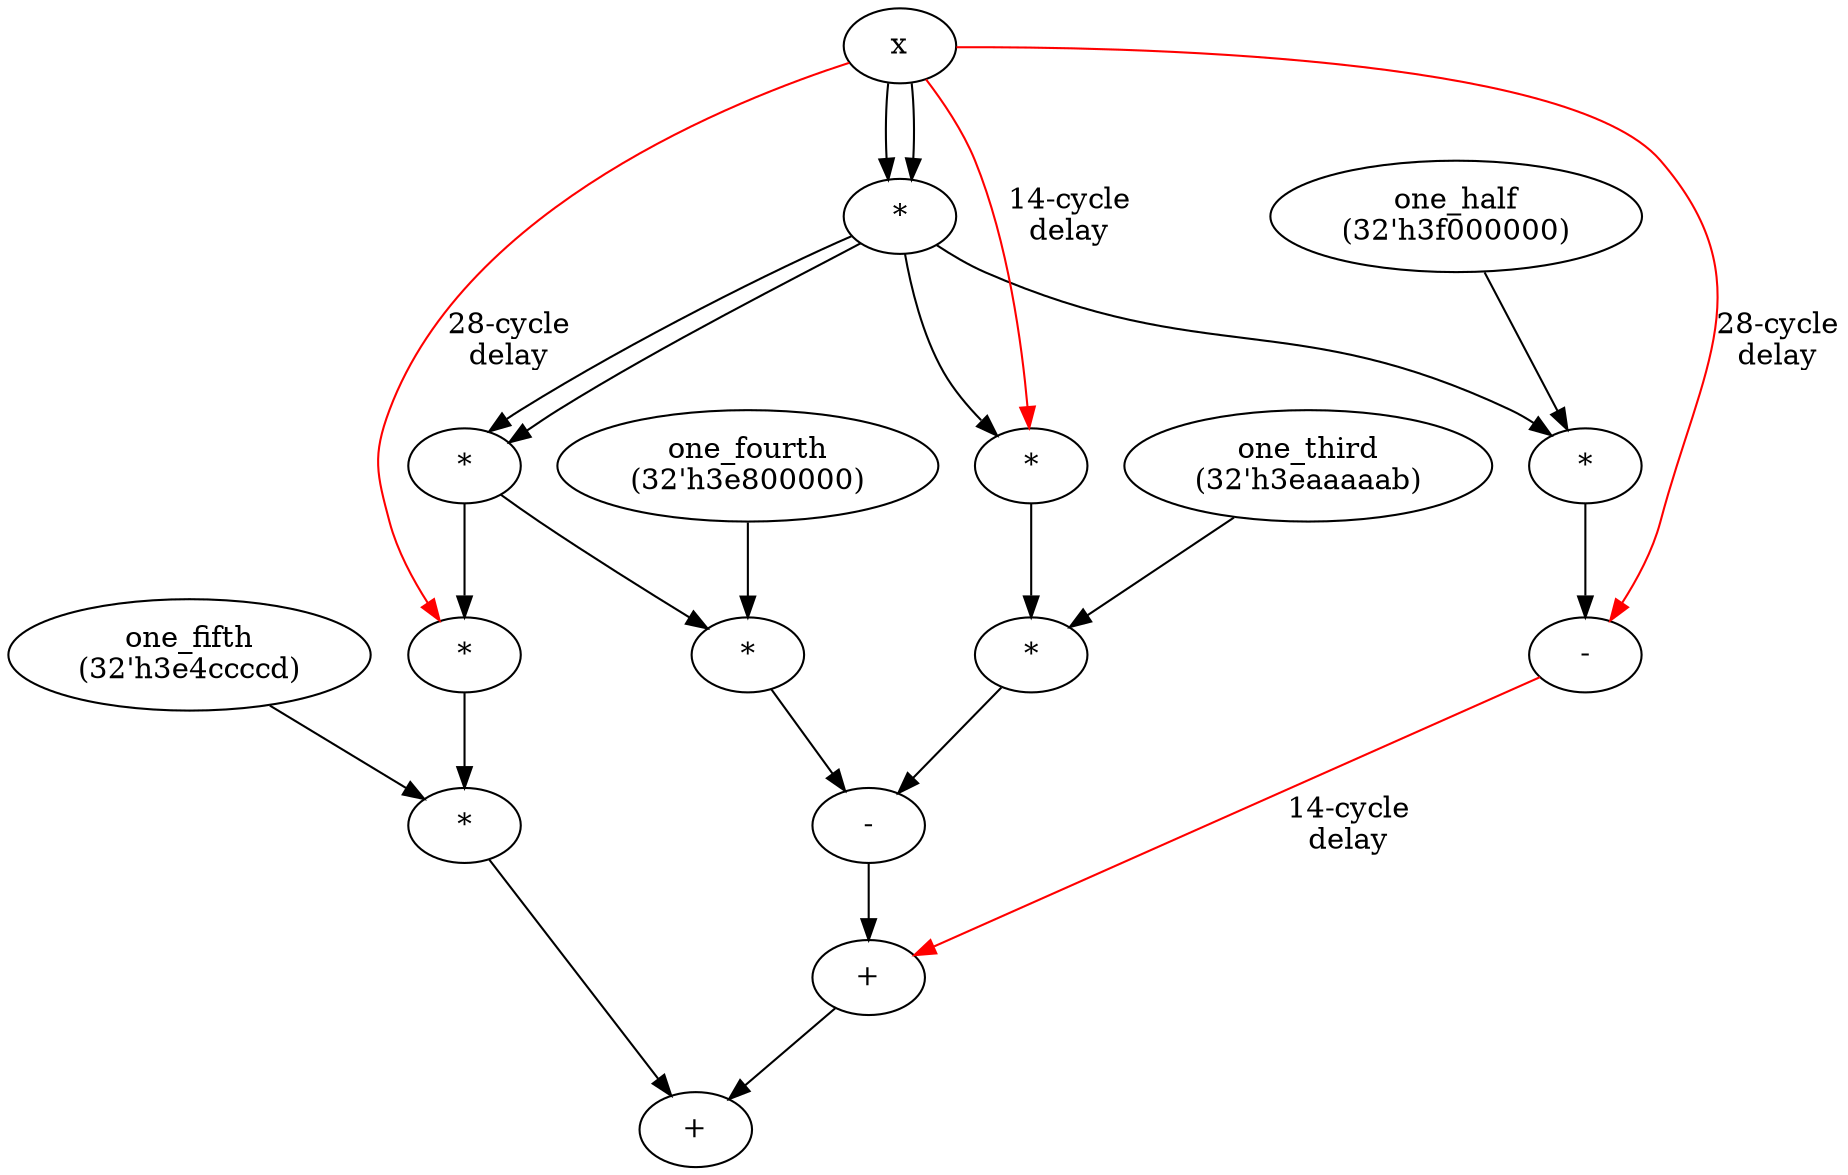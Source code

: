 digraph {
	"e2" [label="*"]
	"t2" [label="*"]
	"e3" [label="*"]
	"e4" [label="*"]
	"s12" [label="-"]
	"e5" [label="*"]
	"t3" [label="*"]
	"t4" [label="*"]
	"s34" [label="-"]
	"t5" [label="*"]
	"s1234" [label="+"]
	"ln" [label="+"]
	"one_half" [label="one_half
(32'h3f000000)"]
	"one_fifth" [label="one_fifth
(32'h3e4ccccd)"]
	"one_fourth" [label="one_fourth
(32'h3e800000)"]
	"one_third" [label="one_third
(32'h3eaaaaab)"]
	"x" -> "e2";
	"x" -> "e2";
	"e2" -> "t2";
	"one_half" -> "t2";
	"e2" -> "e3";
	"x" -> "e3" [label="14-cycle\ndelay", color=red];
	"e2" -> "e4";
	"e2" -> "e4";
	"x" -> "s12" [label="28-cycle\ndelay", color=red];
	"t2" -> "s12";
	"e4" -> "e5";
	"x" -> "e5" [label="28-cycle\ndelay", color=red];
	"e3" -> "t3";
	"one_third" -> "t3";
	"e4" -> "t4";
	"one_fourth" -> "t4";
	"t3" -> "s34";
	"t4" -> "s34";
	"e5" -> "t5";
	"one_fifth" -> "t5";
	"s12" -> "s1234" [label="14-cycle\ndelay", color=red];
	"s34" -> "s1234";
	"s1234" -> "ln";
	"t5" -> "ln";
}

